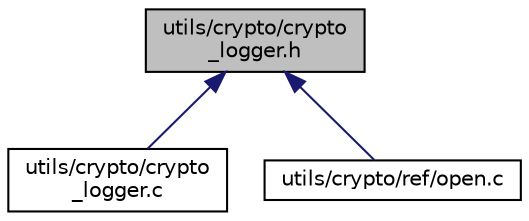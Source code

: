 digraph "utils/crypto/crypto_logger.h"
{
  edge [fontname="Helvetica",fontsize="10",labelfontname="Helvetica",labelfontsize="10"];
  node [fontname="Helvetica",fontsize="10",shape=record];
  Node2 [label="utils/crypto/crypto\l_logger.h",height=0.2,width=0.4,color="black", fillcolor="grey75", style="filled", fontcolor="black"];
  Node2 -> Node3 [dir="back",color="midnightblue",fontsize="10",style="solid",fontname="Helvetica"];
  Node3 [label="utils/crypto/crypto\l_logger.c",height=0.2,width=0.4,color="black", fillcolor="white", style="filled",URL="$crypto__logger_8c.html"];
  Node2 -> Node4 [dir="back",color="midnightblue",fontsize="10",style="solid",fontname="Helvetica"];
  Node4 [label="utils/crypto/ref/open.c",height=0.2,width=0.4,color="black", fillcolor="white", style="filled",URL="$open_8c.html"];
}
